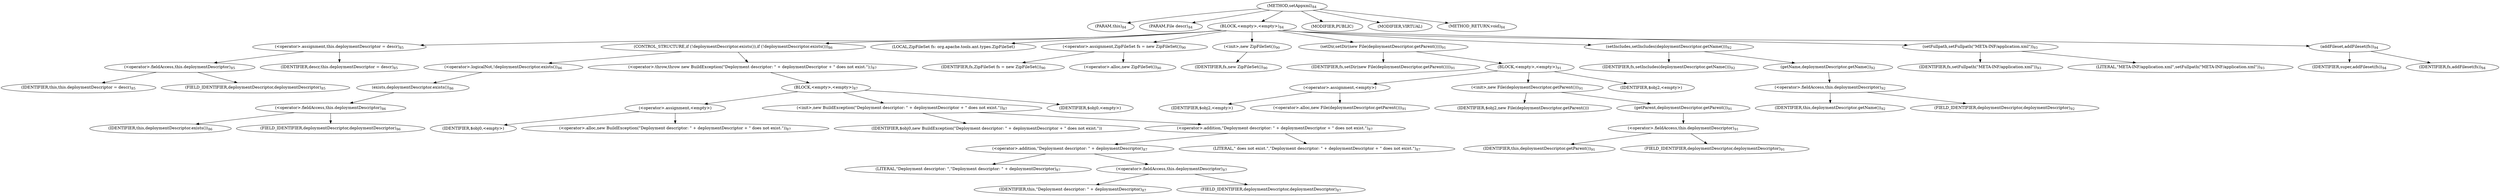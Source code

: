 digraph "setAppxml" {  
"45" [label = <(METHOD,setAppxml)<SUB>84</SUB>> ]
"46" [label = <(PARAM,this)<SUB>84</SUB>> ]
"47" [label = <(PARAM,File descr)<SUB>84</SUB>> ]
"48" [label = <(BLOCK,&lt;empty&gt;,&lt;empty&gt;)<SUB>84</SUB>> ]
"49" [label = <(&lt;operator&gt;.assignment,this.deploymentDescriptor = descr)<SUB>85</SUB>> ]
"50" [label = <(&lt;operator&gt;.fieldAccess,this.deploymentDescriptor)<SUB>85</SUB>> ]
"51" [label = <(IDENTIFIER,this,this.deploymentDescriptor = descr)<SUB>85</SUB>> ]
"52" [label = <(FIELD_IDENTIFIER,deploymentDescriptor,deploymentDescriptor)<SUB>85</SUB>> ]
"53" [label = <(IDENTIFIER,descr,this.deploymentDescriptor = descr)<SUB>85</SUB>> ]
"54" [label = <(CONTROL_STRUCTURE,if (!deploymentDescriptor.exists()),if (!deploymentDescriptor.exists()))<SUB>86</SUB>> ]
"55" [label = <(&lt;operator&gt;.logicalNot,!deploymentDescriptor.exists())<SUB>86</SUB>> ]
"56" [label = <(exists,deploymentDescriptor.exists())<SUB>86</SUB>> ]
"57" [label = <(&lt;operator&gt;.fieldAccess,this.deploymentDescriptor)<SUB>86</SUB>> ]
"58" [label = <(IDENTIFIER,this,deploymentDescriptor.exists())<SUB>86</SUB>> ]
"59" [label = <(FIELD_IDENTIFIER,deploymentDescriptor,deploymentDescriptor)<SUB>86</SUB>> ]
"60" [label = <(&lt;operator&gt;.throw,throw new BuildException(&quot;Deployment descriptor: &quot; + deploymentDescriptor + &quot; does not exist.&quot;);)<SUB>87</SUB>> ]
"61" [label = <(BLOCK,&lt;empty&gt;,&lt;empty&gt;)<SUB>87</SUB>> ]
"62" [label = <(&lt;operator&gt;.assignment,&lt;empty&gt;)> ]
"63" [label = <(IDENTIFIER,$obj0,&lt;empty&gt;)> ]
"64" [label = <(&lt;operator&gt;.alloc,new BuildException(&quot;Deployment descriptor: &quot; + deploymentDescriptor + &quot; does not exist.&quot;))<SUB>87</SUB>> ]
"65" [label = <(&lt;init&gt;,new BuildException(&quot;Deployment descriptor: &quot; + deploymentDescriptor + &quot; does not exist.&quot;))<SUB>87</SUB>> ]
"66" [label = <(IDENTIFIER,$obj0,new BuildException(&quot;Deployment descriptor: &quot; + deploymentDescriptor + &quot; does not exist.&quot;))> ]
"67" [label = <(&lt;operator&gt;.addition,&quot;Deployment descriptor: &quot; + deploymentDescriptor + &quot; does not exist.&quot;)<SUB>87</SUB>> ]
"68" [label = <(&lt;operator&gt;.addition,&quot;Deployment descriptor: &quot; + deploymentDescriptor)<SUB>87</SUB>> ]
"69" [label = <(LITERAL,&quot;Deployment descriptor: &quot;,&quot;Deployment descriptor: &quot; + deploymentDescriptor)<SUB>87</SUB>> ]
"70" [label = <(&lt;operator&gt;.fieldAccess,this.deploymentDescriptor)<SUB>87</SUB>> ]
"71" [label = <(IDENTIFIER,this,&quot;Deployment descriptor: &quot; + deploymentDescriptor)<SUB>87</SUB>> ]
"72" [label = <(FIELD_IDENTIFIER,deploymentDescriptor,deploymentDescriptor)<SUB>87</SUB>> ]
"73" [label = <(LITERAL,&quot; does not exist.&quot;,&quot;Deployment descriptor: &quot; + deploymentDescriptor + &quot; does not exist.&quot;)<SUB>87</SUB>> ]
"74" [label = <(IDENTIFIER,$obj0,&lt;empty&gt;)> ]
"6" [label = <(LOCAL,ZipFileSet fs: org.apache.tools.ant.types.ZipFileSet)> ]
"75" [label = <(&lt;operator&gt;.assignment,ZipFileSet fs = new ZipFileSet())<SUB>90</SUB>> ]
"76" [label = <(IDENTIFIER,fs,ZipFileSet fs = new ZipFileSet())<SUB>90</SUB>> ]
"77" [label = <(&lt;operator&gt;.alloc,new ZipFileSet())<SUB>90</SUB>> ]
"78" [label = <(&lt;init&gt;,new ZipFileSet())<SUB>90</SUB>> ]
"5" [label = <(IDENTIFIER,fs,new ZipFileSet())<SUB>90</SUB>> ]
"79" [label = <(setDir,setDir(new File(deploymentDescriptor.getParent())))<SUB>91</SUB>> ]
"80" [label = <(IDENTIFIER,fs,setDir(new File(deploymentDescriptor.getParent())))<SUB>91</SUB>> ]
"81" [label = <(BLOCK,&lt;empty&gt;,&lt;empty&gt;)<SUB>91</SUB>> ]
"82" [label = <(&lt;operator&gt;.assignment,&lt;empty&gt;)> ]
"83" [label = <(IDENTIFIER,$obj2,&lt;empty&gt;)> ]
"84" [label = <(&lt;operator&gt;.alloc,new File(deploymentDescriptor.getParent()))<SUB>91</SUB>> ]
"85" [label = <(&lt;init&gt;,new File(deploymentDescriptor.getParent()))<SUB>91</SUB>> ]
"86" [label = <(IDENTIFIER,$obj2,new File(deploymentDescriptor.getParent()))> ]
"87" [label = <(getParent,deploymentDescriptor.getParent())<SUB>91</SUB>> ]
"88" [label = <(&lt;operator&gt;.fieldAccess,this.deploymentDescriptor)<SUB>91</SUB>> ]
"89" [label = <(IDENTIFIER,this,deploymentDescriptor.getParent())<SUB>91</SUB>> ]
"90" [label = <(FIELD_IDENTIFIER,deploymentDescriptor,deploymentDescriptor)<SUB>91</SUB>> ]
"91" [label = <(IDENTIFIER,$obj2,&lt;empty&gt;)> ]
"92" [label = <(setIncludes,setIncludes(deploymentDescriptor.getName()))<SUB>92</SUB>> ]
"93" [label = <(IDENTIFIER,fs,setIncludes(deploymentDescriptor.getName()))<SUB>92</SUB>> ]
"94" [label = <(getName,deploymentDescriptor.getName())<SUB>92</SUB>> ]
"95" [label = <(&lt;operator&gt;.fieldAccess,this.deploymentDescriptor)<SUB>92</SUB>> ]
"96" [label = <(IDENTIFIER,this,deploymentDescriptor.getName())<SUB>92</SUB>> ]
"97" [label = <(FIELD_IDENTIFIER,deploymentDescriptor,deploymentDescriptor)<SUB>92</SUB>> ]
"98" [label = <(setFullpath,setFullpath(&quot;META-INF/application.xml&quot;))<SUB>93</SUB>> ]
"99" [label = <(IDENTIFIER,fs,setFullpath(&quot;META-INF/application.xml&quot;))<SUB>93</SUB>> ]
"100" [label = <(LITERAL,&quot;META-INF/application.xml&quot;,setFullpath(&quot;META-INF/application.xml&quot;))<SUB>93</SUB>> ]
"101" [label = <(addFileset,addFileset(fs))<SUB>94</SUB>> ]
"102" [label = <(IDENTIFIER,super,addFileset(fs))<SUB>94</SUB>> ]
"103" [label = <(IDENTIFIER,fs,addFileset(fs))<SUB>94</SUB>> ]
"104" [label = <(MODIFIER,PUBLIC)> ]
"105" [label = <(MODIFIER,VIRTUAL)> ]
"106" [label = <(METHOD_RETURN,void)<SUB>84</SUB>> ]
  "45" -> "46" 
  "45" -> "47" 
  "45" -> "48" 
  "45" -> "104" 
  "45" -> "105" 
  "45" -> "106" 
  "48" -> "49" 
  "48" -> "54" 
  "48" -> "6" 
  "48" -> "75" 
  "48" -> "78" 
  "48" -> "79" 
  "48" -> "92" 
  "48" -> "98" 
  "48" -> "101" 
  "49" -> "50" 
  "49" -> "53" 
  "50" -> "51" 
  "50" -> "52" 
  "54" -> "55" 
  "54" -> "60" 
  "55" -> "56" 
  "56" -> "57" 
  "57" -> "58" 
  "57" -> "59" 
  "60" -> "61" 
  "61" -> "62" 
  "61" -> "65" 
  "61" -> "74" 
  "62" -> "63" 
  "62" -> "64" 
  "65" -> "66" 
  "65" -> "67" 
  "67" -> "68" 
  "67" -> "73" 
  "68" -> "69" 
  "68" -> "70" 
  "70" -> "71" 
  "70" -> "72" 
  "75" -> "76" 
  "75" -> "77" 
  "78" -> "5" 
  "79" -> "80" 
  "79" -> "81" 
  "81" -> "82" 
  "81" -> "85" 
  "81" -> "91" 
  "82" -> "83" 
  "82" -> "84" 
  "85" -> "86" 
  "85" -> "87" 
  "87" -> "88" 
  "88" -> "89" 
  "88" -> "90" 
  "92" -> "93" 
  "92" -> "94" 
  "94" -> "95" 
  "95" -> "96" 
  "95" -> "97" 
  "98" -> "99" 
  "98" -> "100" 
  "101" -> "102" 
  "101" -> "103" 
}
